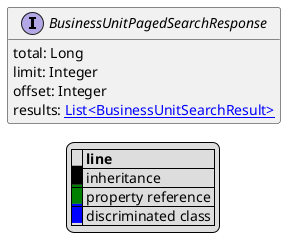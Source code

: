 @startuml

hide empty fields
hide empty methods
legend
|= |= line |
|<back:black>   </back>| inheritance |
|<back:green>   </back>| property reference |
|<back:blue>   </back>| discriminated class |
endlegend
interface BusinessUnitPagedSearchResponse [[BusinessUnitPagedSearchResponse.svg]]  {
    total: Long
    limit: Integer
    offset: Integer
    results: [[BusinessUnitSearchResult.svg List<BusinessUnitSearchResult>]]
}






@enduml
